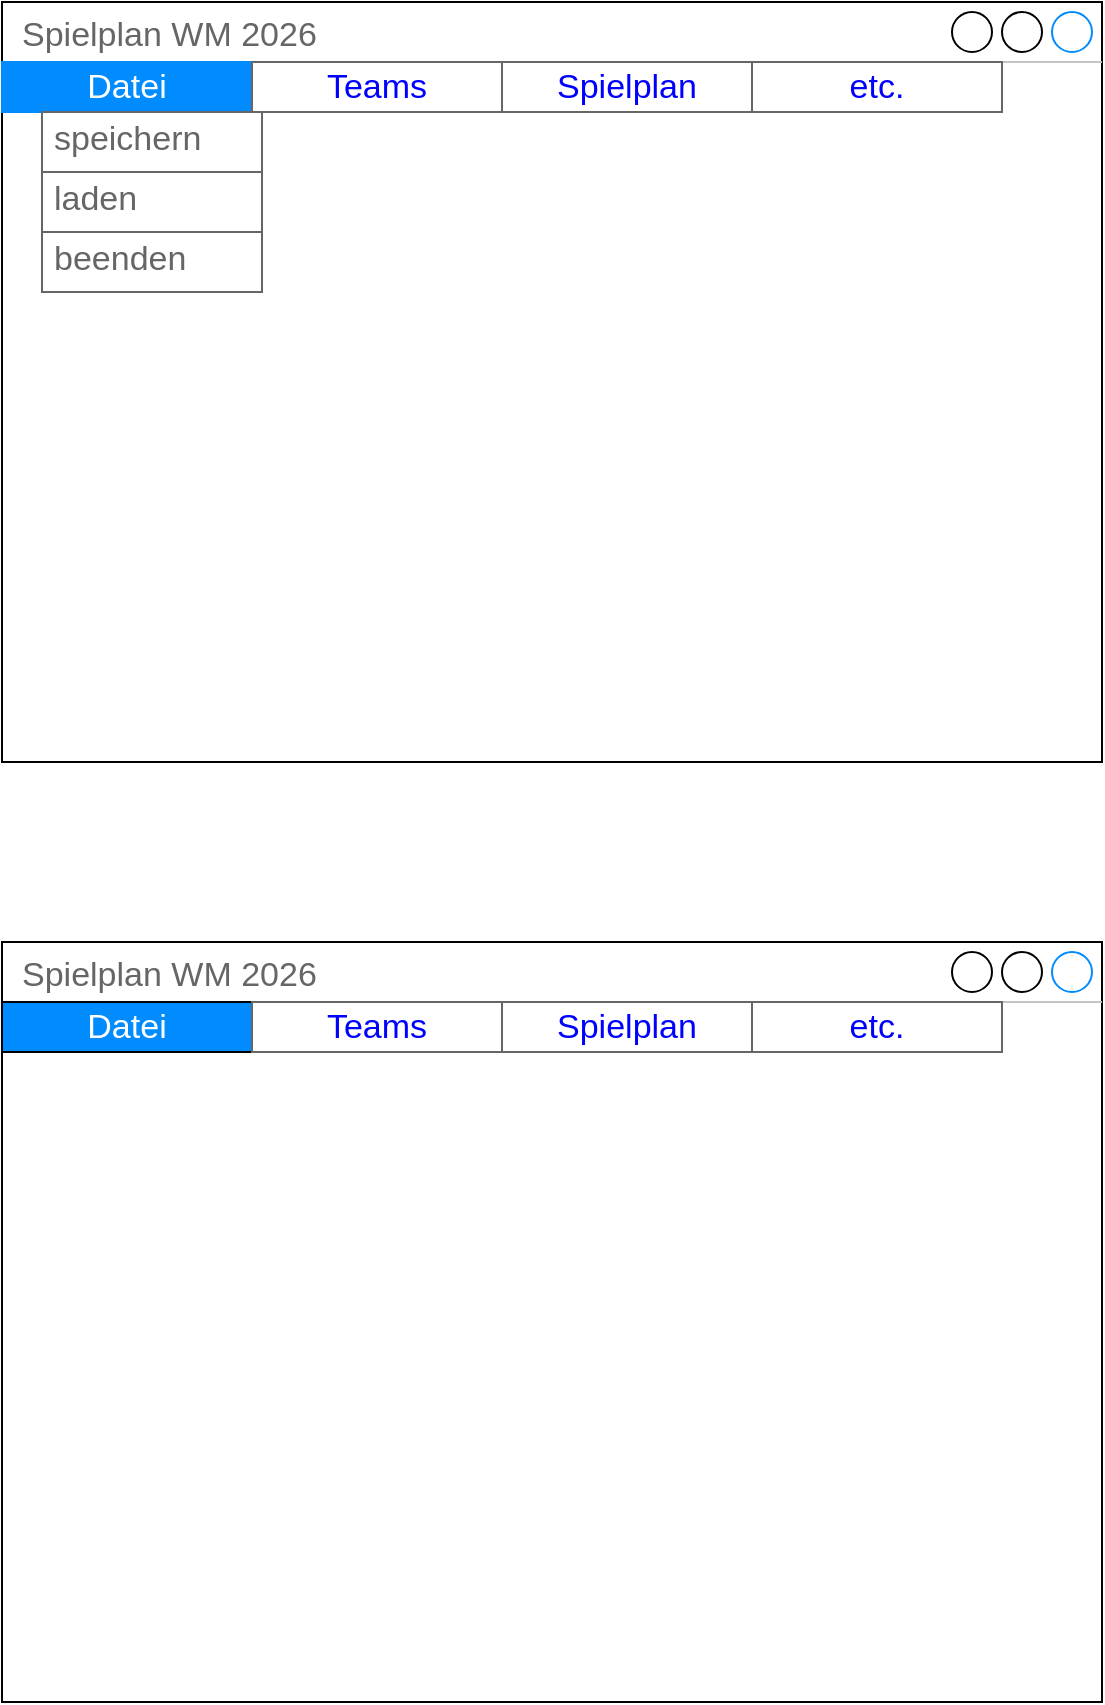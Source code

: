 <mxfile>
    <diagram id="xg36czpaVYWMJGaoqwRI" name="Page-1">
        <mxGraphModel dx="1043" dy="779" grid="1" gridSize="10" guides="1" tooltips="1" connect="1" arrows="1" fold="1" page="1" pageScale="1" pageWidth="850" pageHeight="1100" math="0" shadow="0">
            <root>
                <mxCell id="0"/>
                <mxCell id="1" parent="0"/>
                <mxCell id="2" value="Spielplan WM 2026" style="strokeWidth=1;shadow=0;dashed=0;align=center;html=1;shape=mxgraph.mockup.containers.window;align=left;verticalAlign=top;spacingLeft=8;strokeColor2=#008cff;strokeColor3=#c4c4c4;fontColor=#666666;mainText=;fontSize=17;labelBackgroundColor=none;whiteSpace=wrap;" vertex="1" parent="1">
                    <mxGeometry x="70" y="120" width="550" height="380" as="geometry"/>
                </mxCell>
                <mxCell id="4" value="" style="swimlane;shape=mxgraph.bootstrap.anchor;strokeColor=#666666;fillColor=#ffffff;fontColor=#0000FF;fontStyle=0;childLayout=stackLayout;horizontal=0;startSize=0;horizontalStack=1;resizeParent=1;resizeParentMax=0;resizeLast=0;collapsible=0;marginBottom=0;whiteSpace=wrap;html=1;" vertex="1" parent="1">
                    <mxGeometry x="70" y="150" width="500" height="25" as="geometry"/>
                </mxCell>
                <mxCell id="5" value="Datei" style="text;strokeColor=#008CFF;align=center;verticalAlign=middle;spacingLeft=10;spacingRight=10;overflow=hidden;points=[[0,0.5],[1,0.5]];portConstraint=eastwest;rotatable=0;whiteSpace=wrap;html=1;fillColor=#008CFF;fontColor=#ffffff;fontSize=17;" vertex="1" parent="4">
                    <mxGeometry width="125" height="25" as="geometry"/>
                </mxCell>
                <mxCell id="6" value="Teams" style="text;strokeColor=inherit;align=center;verticalAlign=middle;spacingLeft=10;spacingRight=10;overflow=hidden;points=[[0,0.5],[1,0.5]];portConstraint=eastwest;rotatable=0;whiteSpace=wrap;html=1;fillColor=inherit;fontColor=inherit;fontSize=17;" vertex="1" parent="4">
                    <mxGeometry x="125" width="125" height="25" as="geometry"/>
                </mxCell>
                <mxCell id="7" value="Spielplan" style="text;strokeColor=inherit;align=center;verticalAlign=middle;spacingLeft=10;spacingRight=10;overflow=hidden;points=[[0,0.5],[1,0.5]];portConstraint=eastwest;rotatable=0;whiteSpace=wrap;html=1;fillColor=inherit;fontColor=inherit;fontSize=17;" vertex="1" parent="4">
                    <mxGeometry x="250" width="125" height="25" as="geometry"/>
                </mxCell>
                <mxCell id="8" value="etc." style="text;strokeColor=inherit;align=center;verticalAlign=middle;spacingLeft=10;spacingRight=10;overflow=hidden;points=[[0,0.5],[1,0.5]];portConstraint=eastwest;rotatable=0;whiteSpace=wrap;html=1;fillColor=inherit;fontColor=inherit;fontSize=17;" vertex="1" parent="4">
                    <mxGeometry x="375" width="125" height="25" as="geometry"/>
                </mxCell>
                <mxCell id="10" value="speichern" style="strokeWidth=1;shadow=0;dashed=0;align=center;html=1;shape=mxgraph.mockup.text.textBox;fontColor=#666666;align=left;fontSize=17;spacingLeft=4;spacingTop=-3;whiteSpace=wrap;strokeColor=#666666;mainText=" vertex="1" parent="1">
                    <mxGeometry x="90" y="175" width="110" height="30" as="geometry"/>
                </mxCell>
                <mxCell id="11" value="laden" style="strokeWidth=1;shadow=0;dashed=0;align=center;html=1;shape=mxgraph.mockup.text.textBox;fontColor=#666666;align=left;fontSize=17;spacingLeft=4;spacingTop=-3;whiteSpace=wrap;strokeColor=#666666;mainText=" vertex="1" parent="1">
                    <mxGeometry x="90" y="205" width="110" height="30" as="geometry"/>
                </mxCell>
                <mxCell id="12" value="beenden" style="strokeWidth=1;shadow=0;dashed=0;align=center;html=1;shape=mxgraph.mockup.text.textBox;fontColor=#666666;align=left;fontSize=17;spacingLeft=4;spacingTop=-3;whiteSpace=wrap;strokeColor=#666666;mainText=" vertex="1" parent="1">
                    <mxGeometry x="90" y="235" width="110" height="30" as="geometry"/>
                </mxCell>
                <mxCell id="14" value="Spielplan WM 2026" style="strokeWidth=1;shadow=0;dashed=0;align=center;html=1;shape=mxgraph.mockup.containers.window;align=left;verticalAlign=top;spacingLeft=8;strokeColor2=#008cff;strokeColor3=#c4c4c4;fontColor=#666666;mainText=;fontSize=17;labelBackgroundColor=none;whiteSpace=wrap;" vertex="1" parent="1">
                    <mxGeometry x="70" y="590" width="550" height="380" as="geometry"/>
                </mxCell>
                <mxCell id="15" value="" style="swimlane;shape=mxgraph.bootstrap.anchor;strokeColor=#666666;fillColor=#ffffff;fontColor=#0000FF;fontStyle=0;childLayout=stackLayout;horizontal=0;startSize=0;horizontalStack=1;resizeParent=1;resizeParentMax=0;resizeLast=0;collapsible=0;marginBottom=0;whiteSpace=wrap;html=1;" vertex="1" parent="1">
                    <mxGeometry x="70" y="620" width="500" height="25" as="geometry"/>
                </mxCell>
                <mxCell id="16" value="Datei" style="text;strokeColor=default;align=center;verticalAlign=middle;spacingLeft=10;spacingRight=10;overflow=hidden;points=[[0,0.5],[1,0.5]];portConstraint=eastwest;rotatable=0;whiteSpace=wrap;html=1;fillColor=#008CFF;fontColor=#ffffff;fontSize=17;gradientColor=none;" vertex="1" parent="15">
                    <mxGeometry width="125" height="25" as="geometry"/>
                </mxCell>
                <mxCell id="17" value="Teams" style="text;strokeColor=inherit;align=center;verticalAlign=middle;spacingLeft=10;spacingRight=10;overflow=hidden;points=[[0,0.5],[1,0.5]];portConstraint=eastwest;rotatable=0;whiteSpace=wrap;html=1;fillColor=inherit;fontColor=inherit;fontSize=17;" vertex="1" parent="15">
                    <mxGeometry x="125" width="125" height="25" as="geometry"/>
                </mxCell>
                <mxCell id="18" value="Spielplan" style="text;strokeColor=inherit;align=center;verticalAlign=middle;spacingLeft=10;spacingRight=10;overflow=hidden;points=[[0,0.5],[1,0.5]];portConstraint=eastwest;rotatable=0;whiteSpace=wrap;html=1;fillColor=inherit;fontColor=inherit;fontSize=17;" vertex="1" parent="15">
                    <mxGeometry x="250" width="125" height="25" as="geometry"/>
                </mxCell>
                <mxCell id="19" value="etc." style="text;strokeColor=inherit;align=center;verticalAlign=middle;spacingLeft=10;spacingRight=10;overflow=hidden;points=[[0,0.5],[1,0.5]];portConstraint=eastwest;rotatable=0;whiteSpace=wrap;html=1;fillColor=inherit;fontColor=inherit;fontSize=17;" vertex="1" parent="15">
                    <mxGeometry x="375" width="125" height="25" as="geometry"/>
                </mxCell>
            </root>
        </mxGraphModel>
    </diagram>
</mxfile>